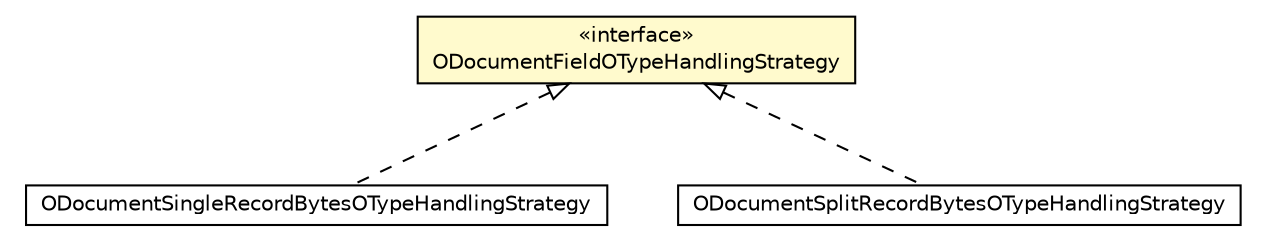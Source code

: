#!/usr/local/bin/dot
#
# Class diagram 
# Generated by UMLGraph version R5_6-24-gf6e263 (http://www.umlgraph.org/)
#

digraph G {
	edge [fontname="Helvetica",fontsize=10,labelfontname="Helvetica",labelfontsize=10];
	node [fontname="Helvetica",fontsize=10,shape=plaintext];
	nodesep=0.25;
	ranksep=0.5;
	// com.orientechnologies.orient.object.enhancement.field.ODocumentSingleRecordBytesOTypeHandlingStrategy
	c3098954 [label=<<table title="com.orientechnologies.orient.object.enhancement.field.ODocumentSingleRecordBytesOTypeHandlingStrategy" border="0" cellborder="1" cellspacing="0" cellpadding="2" port="p" href="./ODocumentSingleRecordBytesOTypeHandlingStrategy.html">
		<tr><td><table border="0" cellspacing="0" cellpadding="1">
<tr><td align="center" balign="center"> ODocumentSingleRecordBytesOTypeHandlingStrategy </td></tr>
		</table></td></tr>
		</table>>, URL="./ODocumentSingleRecordBytesOTypeHandlingStrategy.html", fontname="Helvetica", fontcolor="black", fontsize=10.0];
	// com.orientechnologies.orient.object.enhancement.field.ODocumentSplitRecordBytesOTypeHandlingStrategy
	c3098958 [label=<<table title="com.orientechnologies.orient.object.enhancement.field.ODocumentSplitRecordBytesOTypeHandlingStrategy" border="0" cellborder="1" cellspacing="0" cellpadding="2" port="p" href="./ODocumentSplitRecordBytesOTypeHandlingStrategy.html">
		<tr><td><table border="0" cellspacing="0" cellpadding="1">
<tr><td align="center" balign="center"> ODocumentSplitRecordBytesOTypeHandlingStrategy </td></tr>
		</table></td></tr>
		</table>>, URL="./ODocumentSplitRecordBytesOTypeHandlingStrategy.html", fontname="Helvetica", fontcolor="black", fontsize=10.0];
	// com.orientechnologies.orient.object.enhancement.field.ODocumentFieldOTypeHandlingStrategy
	c3098959 [label=<<table title="com.orientechnologies.orient.object.enhancement.field.ODocumentFieldOTypeHandlingStrategy" border="0" cellborder="1" cellspacing="0" cellpadding="2" port="p" bgcolor="lemonChiffon" href="./ODocumentFieldOTypeHandlingStrategy.html">
		<tr><td><table border="0" cellspacing="0" cellpadding="1">
<tr><td align="center" balign="center"> &#171;interface&#187; </td></tr>
<tr><td align="center" balign="center"> ODocumentFieldOTypeHandlingStrategy </td></tr>
		</table></td></tr>
		</table>>, URL="./ODocumentFieldOTypeHandlingStrategy.html", fontname="Helvetica", fontcolor="black", fontsize=10.0];
	//com.orientechnologies.orient.object.enhancement.field.ODocumentSingleRecordBytesOTypeHandlingStrategy implements com.orientechnologies.orient.object.enhancement.field.ODocumentFieldOTypeHandlingStrategy
	c3098959:p -> c3098954:p [dir=back,arrowtail=empty,style=dashed];
	//com.orientechnologies.orient.object.enhancement.field.ODocumentSplitRecordBytesOTypeHandlingStrategy implements com.orientechnologies.orient.object.enhancement.field.ODocumentFieldOTypeHandlingStrategy
	c3098959:p -> c3098958:p [dir=back,arrowtail=empty,style=dashed];
}

